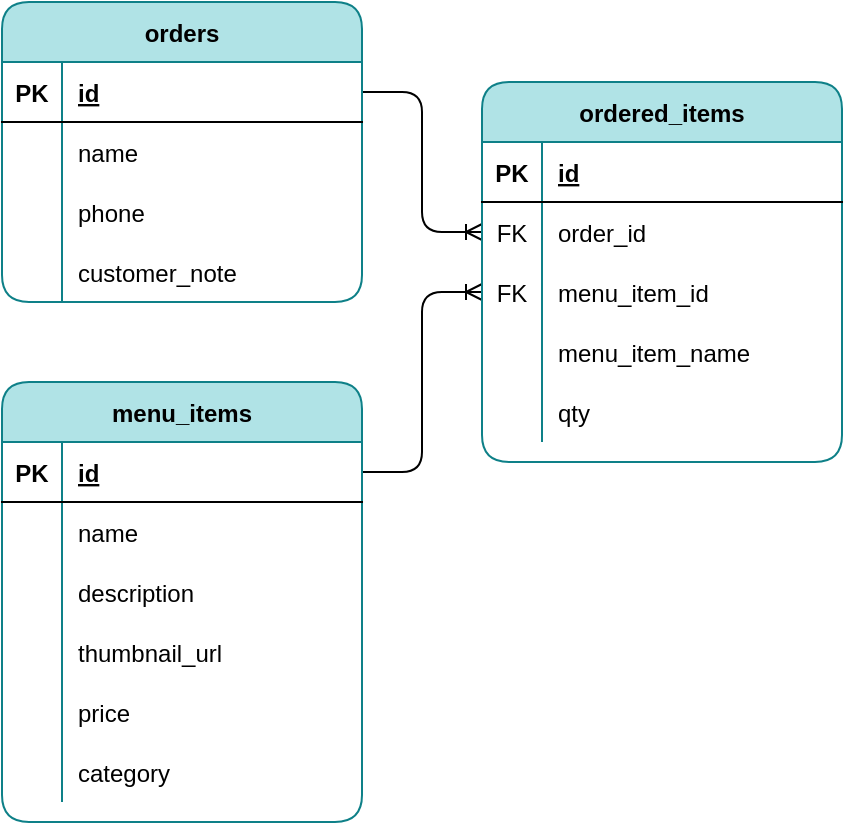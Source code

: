 <mxfile version="13.5.7" type="github">
  <diagram id="R2lEEEUBdFMjLlhIrx00" name="Page-1">
    <mxGraphModel dx="1138" dy="614" grid="1" gridSize="10" guides="1" tooltips="1" connect="1" arrows="1" fold="1" page="1" pageScale="1" pageWidth="850" pageHeight="1100" math="0" shadow="0" extFonts="Permanent Marker^https://fonts.googleapis.com/css?family=Permanent+Marker">
      <root>
        <mxCell id="0" />
        <mxCell id="1" parent="0" />
        <mxCell id="WOKz1QPU6Jla9YFI9S8J-139" value="" style="edgeStyle=entityRelationEdgeStyle;fontSize=12;html=1;endArrow=ERoneToMany;entryX=0;entryY=0.5;entryDx=0;entryDy=0;exitX=1;exitY=0.5;exitDx=0;exitDy=0;" parent="1" source="WOKz1QPU6Jla9YFI9S8J-94" target="WOKz1QPU6Jla9YFI9S8J-87" edge="1">
          <mxGeometry width="100" height="100" relative="1" as="geometry">
            <mxPoint x="340" y="390" as="sourcePoint" />
            <mxPoint x="440" y="290" as="targetPoint" />
          </mxGeometry>
        </mxCell>
        <mxCell id="WOKz1QPU6Jla9YFI9S8J-144" value="" style="edgeStyle=orthogonalEdgeStyle;fontSize=12;html=1;endArrow=ERoneToMany;entryX=0;entryY=0.5;entryDx=0;entryDy=0;exitX=1;exitY=0.5;exitDx=0;exitDy=0;" parent="1" source="WOKz1QPU6Jla9YFI9S8J-107" target="WOKz1QPU6Jla9YFI9S8J-84" edge="1">
          <mxGeometry width="100" height="100" relative="1" as="geometry">
            <mxPoint x="500" y="80" as="sourcePoint" />
            <mxPoint x="600" y="-20" as="targetPoint" />
          </mxGeometry>
        </mxCell>
        <mxCell id="WOKz1QPU6Jla9YFI9S8J-106" value="orders" style="shape=table;startSize=30;container=1;collapsible=1;childLayout=tableLayout;fixedRows=1;rowLines=0;fontStyle=1;align=center;resizeLast=1;fillColor=#b0e3e6;strokeColor=#0e8088;rounded=1;" parent="1" vertex="1">
          <mxGeometry x="40" y="40" width="180" height="150" as="geometry" />
        </mxCell>
        <mxCell id="WOKz1QPU6Jla9YFI9S8J-107" value="" style="shape=partialRectangle;collapsible=0;dropTarget=0;pointerEvents=0;fillColor=none;top=0;left=0;bottom=1;right=0;points=[[0,0.5],[1,0.5]];portConstraint=eastwest;rounded=1;" parent="WOKz1QPU6Jla9YFI9S8J-106" vertex="1">
          <mxGeometry y="30" width="180" height="30" as="geometry" />
        </mxCell>
        <mxCell id="WOKz1QPU6Jla9YFI9S8J-108" value="PK" style="shape=partialRectangle;connectable=0;fillColor=none;top=0;left=0;bottom=0;right=0;fontStyle=1;overflow=hidden;rounded=1;" parent="WOKz1QPU6Jla9YFI9S8J-107" vertex="1">
          <mxGeometry width="30" height="30" as="geometry" />
        </mxCell>
        <mxCell id="WOKz1QPU6Jla9YFI9S8J-109" value="id" style="shape=partialRectangle;connectable=0;fillColor=none;top=0;left=0;bottom=0;right=0;align=left;spacingLeft=6;fontStyle=5;overflow=hidden;rounded=1;" parent="WOKz1QPU6Jla9YFI9S8J-107" vertex="1">
          <mxGeometry x="30" width="150" height="30" as="geometry" />
        </mxCell>
        <mxCell id="WOKz1QPU6Jla9YFI9S8J-110" value="" style="shape=partialRectangle;collapsible=0;dropTarget=0;pointerEvents=0;fillColor=none;top=0;left=0;bottom=0;right=0;points=[[0,0.5],[1,0.5]];portConstraint=eastwest;rounded=1;" parent="WOKz1QPU6Jla9YFI9S8J-106" vertex="1">
          <mxGeometry y="60" width="180" height="30" as="geometry" />
        </mxCell>
        <mxCell id="WOKz1QPU6Jla9YFI9S8J-111" value="" style="shape=partialRectangle;connectable=0;fillColor=none;top=0;left=0;bottom=0;right=0;editable=1;overflow=hidden;rounded=1;" parent="WOKz1QPU6Jla9YFI9S8J-110" vertex="1">
          <mxGeometry width="30" height="30" as="geometry" />
        </mxCell>
        <mxCell id="WOKz1QPU6Jla9YFI9S8J-112" value="name" style="shape=partialRectangle;connectable=0;fillColor=none;top=0;left=0;bottom=0;right=0;align=left;spacingLeft=6;overflow=hidden;rounded=1;" parent="WOKz1QPU6Jla9YFI9S8J-110" vertex="1">
          <mxGeometry x="30" width="150" height="30" as="geometry" />
        </mxCell>
        <mxCell id="WOKz1QPU6Jla9YFI9S8J-113" value="" style="shape=partialRectangle;collapsible=0;dropTarget=0;pointerEvents=0;fillColor=none;top=0;left=0;bottom=0;right=0;points=[[0,0.5],[1,0.5]];portConstraint=eastwest;rounded=1;" parent="WOKz1QPU6Jla9YFI9S8J-106" vertex="1">
          <mxGeometry y="90" width="180" height="30" as="geometry" />
        </mxCell>
        <mxCell id="WOKz1QPU6Jla9YFI9S8J-114" value="" style="shape=partialRectangle;connectable=0;fillColor=none;top=0;left=0;bottom=0;right=0;editable=1;overflow=hidden;rounded=1;" parent="WOKz1QPU6Jla9YFI9S8J-113" vertex="1">
          <mxGeometry width="30" height="30" as="geometry" />
        </mxCell>
        <mxCell id="WOKz1QPU6Jla9YFI9S8J-115" value="phone" style="shape=partialRectangle;connectable=0;fillColor=none;top=0;left=0;bottom=0;right=0;align=left;spacingLeft=6;overflow=hidden;rounded=1;" parent="WOKz1QPU6Jla9YFI9S8J-113" vertex="1">
          <mxGeometry x="30" width="150" height="30" as="geometry" />
        </mxCell>
        <mxCell id="WOKz1QPU6Jla9YFI9S8J-131" value="" style="shape=partialRectangle;collapsible=0;dropTarget=0;pointerEvents=0;fillColor=none;top=0;left=0;bottom=0;right=0;points=[[0,0.5],[1,0.5]];portConstraint=eastwest;rounded=1;" parent="WOKz1QPU6Jla9YFI9S8J-106" vertex="1">
          <mxGeometry y="120" width="180" height="30" as="geometry" />
        </mxCell>
        <mxCell id="WOKz1QPU6Jla9YFI9S8J-132" value="" style="shape=partialRectangle;connectable=0;fillColor=none;top=0;left=0;bottom=0;right=0;editable=1;overflow=hidden;rounded=1;" parent="WOKz1QPU6Jla9YFI9S8J-131" vertex="1">
          <mxGeometry width="30" height="30" as="geometry" />
        </mxCell>
        <mxCell id="WOKz1QPU6Jla9YFI9S8J-133" value="customer_note" style="shape=partialRectangle;connectable=0;fillColor=none;top=0;left=0;bottom=0;right=0;align=left;spacingLeft=6;overflow=hidden;rounded=1;" parent="WOKz1QPU6Jla9YFI9S8J-131" vertex="1">
          <mxGeometry x="30" width="150" height="30" as="geometry" />
        </mxCell>
        <mxCell id="WOKz1QPU6Jla9YFI9S8J-93" value="menu_items" style="shape=table;startSize=30;container=1;collapsible=1;childLayout=tableLayout;fixedRows=1;rowLines=0;fontStyle=1;align=center;resizeLast=1;fillColor=#b0e3e6;strokeColor=#0e8088;rounded=1;" parent="1" vertex="1">
          <mxGeometry x="40" y="230" width="180" height="220" as="geometry" />
        </mxCell>
        <mxCell id="WOKz1QPU6Jla9YFI9S8J-94" value="" style="shape=partialRectangle;collapsible=0;dropTarget=0;pointerEvents=0;fillColor=none;top=0;left=0;bottom=1;right=0;points=[[0,0.5],[1,0.5]];portConstraint=eastwest;rounded=1;" parent="WOKz1QPU6Jla9YFI9S8J-93" vertex="1">
          <mxGeometry y="30" width="180" height="30" as="geometry" />
        </mxCell>
        <mxCell id="WOKz1QPU6Jla9YFI9S8J-95" value="PK" style="shape=partialRectangle;connectable=0;fillColor=none;top=0;left=0;bottom=0;right=0;fontStyle=1;overflow=hidden;rounded=1;" parent="WOKz1QPU6Jla9YFI9S8J-94" vertex="1">
          <mxGeometry width="30" height="30" as="geometry" />
        </mxCell>
        <mxCell id="WOKz1QPU6Jla9YFI9S8J-96" value="id" style="shape=partialRectangle;connectable=0;fillColor=none;top=0;left=0;bottom=0;right=0;align=left;spacingLeft=6;fontStyle=5;overflow=hidden;rounded=1;" parent="WOKz1QPU6Jla9YFI9S8J-94" vertex="1">
          <mxGeometry x="30" width="150" height="30" as="geometry" />
        </mxCell>
        <mxCell id="WOKz1QPU6Jla9YFI9S8J-97" value="" style="shape=partialRectangle;collapsible=0;dropTarget=0;pointerEvents=0;fillColor=none;top=0;left=0;bottom=0;right=0;points=[[0,0.5],[1,0.5]];portConstraint=eastwest;rounded=1;" parent="WOKz1QPU6Jla9YFI9S8J-93" vertex="1">
          <mxGeometry y="60" width="180" height="30" as="geometry" />
        </mxCell>
        <mxCell id="WOKz1QPU6Jla9YFI9S8J-98" value="" style="shape=partialRectangle;connectable=0;fillColor=none;top=0;left=0;bottom=0;right=0;editable=1;overflow=hidden;rounded=1;" parent="WOKz1QPU6Jla9YFI9S8J-97" vertex="1">
          <mxGeometry width="30" height="30" as="geometry" />
        </mxCell>
        <mxCell id="WOKz1QPU6Jla9YFI9S8J-99" value="name" style="shape=partialRectangle;connectable=0;fillColor=none;top=0;left=0;bottom=0;right=0;align=left;spacingLeft=6;overflow=hidden;rounded=1;" parent="WOKz1QPU6Jla9YFI9S8J-97" vertex="1">
          <mxGeometry x="30" width="150" height="30" as="geometry" />
        </mxCell>
        <mxCell id="WOKz1QPU6Jla9YFI9S8J-100" value="" style="shape=partialRectangle;collapsible=0;dropTarget=0;pointerEvents=0;fillColor=none;top=0;left=0;bottom=0;right=0;points=[[0,0.5],[1,0.5]];portConstraint=eastwest;rounded=1;" parent="WOKz1QPU6Jla9YFI9S8J-93" vertex="1">
          <mxGeometry y="90" width="180" height="30" as="geometry" />
        </mxCell>
        <mxCell id="WOKz1QPU6Jla9YFI9S8J-101" value="" style="shape=partialRectangle;connectable=0;fillColor=none;top=0;left=0;bottom=0;right=0;editable=1;overflow=hidden;rounded=1;" parent="WOKz1QPU6Jla9YFI9S8J-100" vertex="1">
          <mxGeometry width="30" height="30" as="geometry" />
        </mxCell>
        <mxCell id="WOKz1QPU6Jla9YFI9S8J-102" value="description" style="shape=partialRectangle;connectable=0;fillColor=none;top=0;left=0;bottom=0;right=0;align=left;spacingLeft=6;overflow=hidden;rounded=1;" parent="WOKz1QPU6Jla9YFI9S8J-100" vertex="1">
          <mxGeometry x="30" width="150" height="30" as="geometry" />
        </mxCell>
        <mxCell id="WOKz1QPU6Jla9YFI9S8J-103" value="" style="shape=partialRectangle;collapsible=0;dropTarget=0;pointerEvents=0;fillColor=none;top=0;left=0;bottom=0;right=0;points=[[0,0.5],[1,0.5]];portConstraint=eastwest;rounded=1;" parent="WOKz1QPU6Jla9YFI9S8J-93" vertex="1">
          <mxGeometry y="120" width="180" height="30" as="geometry" />
        </mxCell>
        <mxCell id="WOKz1QPU6Jla9YFI9S8J-104" value="" style="shape=partialRectangle;connectable=0;fillColor=none;top=0;left=0;bottom=0;right=0;editable=1;overflow=hidden;rounded=1;" parent="WOKz1QPU6Jla9YFI9S8J-103" vertex="1">
          <mxGeometry width="30" height="30" as="geometry" />
        </mxCell>
        <mxCell id="WOKz1QPU6Jla9YFI9S8J-105" value="thumbnail_url" style="shape=partialRectangle;connectable=0;fillColor=none;top=0;left=0;bottom=0;right=0;align=left;spacingLeft=6;overflow=hidden;rounded=1;" parent="WOKz1QPU6Jla9YFI9S8J-103" vertex="1">
          <mxGeometry x="30" width="150" height="30" as="geometry" />
        </mxCell>
        <mxCell id="WOKz1QPU6Jla9YFI9S8J-125" value="" style="shape=partialRectangle;collapsible=0;dropTarget=0;pointerEvents=0;fillColor=none;top=0;left=0;bottom=0;right=0;points=[[0,0.5],[1,0.5]];portConstraint=eastwest;rounded=1;" parent="WOKz1QPU6Jla9YFI9S8J-93" vertex="1">
          <mxGeometry y="150" width="180" height="30" as="geometry" />
        </mxCell>
        <mxCell id="WOKz1QPU6Jla9YFI9S8J-126" value="" style="shape=partialRectangle;connectable=0;fillColor=none;top=0;left=0;bottom=0;right=0;editable=1;overflow=hidden;rounded=1;" parent="WOKz1QPU6Jla9YFI9S8J-125" vertex="1">
          <mxGeometry width="30" height="30" as="geometry" />
        </mxCell>
        <mxCell id="WOKz1QPU6Jla9YFI9S8J-127" value="price" style="shape=partialRectangle;connectable=0;fillColor=none;top=0;left=0;bottom=0;right=0;align=left;spacingLeft=6;overflow=hidden;rounded=1;" parent="WOKz1QPU6Jla9YFI9S8J-125" vertex="1">
          <mxGeometry x="30" width="150" height="30" as="geometry" />
        </mxCell>
        <mxCell id="WOKz1QPU6Jla9YFI9S8J-128" value="" style="shape=partialRectangle;collapsible=0;dropTarget=0;pointerEvents=0;fillColor=none;top=0;left=0;bottom=0;right=0;points=[[0,0.5],[1,0.5]];portConstraint=eastwest;rounded=1;" parent="WOKz1QPU6Jla9YFI9S8J-93" vertex="1">
          <mxGeometry y="180" width="180" height="30" as="geometry" />
        </mxCell>
        <mxCell id="WOKz1QPU6Jla9YFI9S8J-129" value="" style="shape=partialRectangle;connectable=0;fillColor=none;top=0;left=0;bottom=0;right=0;editable=1;overflow=hidden;rounded=1;" parent="WOKz1QPU6Jla9YFI9S8J-128" vertex="1">
          <mxGeometry width="30" height="30" as="geometry" />
        </mxCell>
        <mxCell id="WOKz1QPU6Jla9YFI9S8J-130" value="category" style="shape=partialRectangle;connectable=0;fillColor=none;top=0;left=0;bottom=0;right=0;align=left;spacingLeft=6;overflow=hidden;rounded=1;" parent="WOKz1QPU6Jla9YFI9S8J-128" vertex="1">
          <mxGeometry x="30" width="150" height="30" as="geometry" />
        </mxCell>
        <mxCell id="WOKz1QPU6Jla9YFI9S8J-80" value="ordered_items" style="shape=table;startSize=30;container=1;collapsible=1;childLayout=tableLayout;fixedRows=1;rowLines=0;fontStyle=1;align=center;resizeLast=1;fillColor=#b0e3e6;strokeColor=#0e8088;rounded=1;" parent="1" vertex="1">
          <mxGeometry x="280" y="80" width="180" height="190" as="geometry" />
        </mxCell>
        <mxCell id="WOKz1QPU6Jla9YFI9S8J-81" value="" style="shape=partialRectangle;collapsible=0;dropTarget=0;pointerEvents=0;fillColor=none;top=0;left=0;bottom=1;right=0;points=[[0,0.5],[1,0.5]];portConstraint=eastwest;rounded=1;" parent="WOKz1QPU6Jla9YFI9S8J-80" vertex="1">
          <mxGeometry y="30" width="180" height="30" as="geometry" />
        </mxCell>
        <mxCell id="WOKz1QPU6Jla9YFI9S8J-82" value="PK" style="shape=partialRectangle;connectable=0;fillColor=none;top=0;left=0;bottom=0;right=0;fontStyle=1;overflow=hidden;rounded=1;" parent="WOKz1QPU6Jla9YFI9S8J-81" vertex="1">
          <mxGeometry width="30" height="30" as="geometry" />
        </mxCell>
        <mxCell id="WOKz1QPU6Jla9YFI9S8J-83" value="id" style="shape=partialRectangle;connectable=0;fillColor=none;top=0;left=0;bottom=0;right=0;align=left;spacingLeft=6;fontStyle=5;overflow=hidden;rounded=1;" parent="WOKz1QPU6Jla9YFI9S8J-81" vertex="1">
          <mxGeometry x="30" width="150" height="30" as="geometry" />
        </mxCell>
        <mxCell id="WOKz1QPU6Jla9YFI9S8J-84" value="" style="shape=partialRectangle;collapsible=0;dropTarget=0;pointerEvents=0;fillColor=none;top=0;left=0;bottom=0;right=0;points=[[0,0.5],[1,0.5]];portConstraint=eastwest;rounded=1;" parent="WOKz1QPU6Jla9YFI9S8J-80" vertex="1">
          <mxGeometry y="60" width="180" height="30" as="geometry" />
        </mxCell>
        <mxCell id="WOKz1QPU6Jla9YFI9S8J-85" value="FK" style="shape=partialRectangle;connectable=0;fillColor=none;top=0;left=0;bottom=0;right=0;editable=1;overflow=hidden;rounded=1;" parent="WOKz1QPU6Jla9YFI9S8J-84" vertex="1">
          <mxGeometry width="30" height="30" as="geometry" />
        </mxCell>
        <mxCell id="WOKz1QPU6Jla9YFI9S8J-86" value="order_id" style="shape=partialRectangle;connectable=0;fillColor=none;top=0;left=0;bottom=0;right=0;align=left;spacingLeft=6;overflow=hidden;rounded=1;" parent="WOKz1QPU6Jla9YFI9S8J-84" vertex="1">
          <mxGeometry x="30" width="150" height="30" as="geometry" />
        </mxCell>
        <mxCell id="WOKz1QPU6Jla9YFI9S8J-87" value="" style="shape=partialRectangle;collapsible=0;dropTarget=0;pointerEvents=0;fillColor=none;top=0;left=0;bottom=0;right=0;points=[[0,0.5],[1,0.5]];portConstraint=eastwest;rounded=1;" parent="WOKz1QPU6Jla9YFI9S8J-80" vertex="1">
          <mxGeometry y="90" width="180" height="30" as="geometry" />
        </mxCell>
        <mxCell id="WOKz1QPU6Jla9YFI9S8J-88" value="FK" style="shape=partialRectangle;connectable=0;fillColor=none;top=0;left=0;bottom=0;right=0;editable=1;overflow=hidden;rounded=1;" parent="WOKz1QPU6Jla9YFI9S8J-87" vertex="1">
          <mxGeometry width="30" height="30" as="geometry" />
        </mxCell>
        <mxCell id="WOKz1QPU6Jla9YFI9S8J-89" value="menu_item_id" style="shape=partialRectangle;connectable=0;fillColor=none;top=0;left=0;bottom=0;right=0;align=left;spacingLeft=6;overflow=hidden;rounded=1;" parent="WOKz1QPU6Jla9YFI9S8J-87" vertex="1">
          <mxGeometry x="30" width="150" height="30" as="geometry" />
        </mxCell>
        <mxCell id="bHga-x4o-pBAC3FSI0r1-1" value="" style="shape=partialRectangle;collapsible=0;dropTarget=0;pointerEvents=0;fillColor=none;top=0;left=0;bottom=0;right=0;points=[[0,0.5],[1,0.5]];portConstraint=eastwest;rounded=1;" vertex="1" parent="WOKz1QPU6Jla9YFI9S8J-80">
          <mxGeometry y="120" width="180" height="30" as="geometry" />
        </mxCell>
        <mxCell id="bHga-x4o-pBAC3FSI0r1-2" value="" style="shape=partialRectangle;connectable=0;fillColor=none;top=0;left=0;bottom=0;right=0;editable=1;overflow=hidden;rounded=1;" vertex="1" parent="bHga-x4o-pBAC3FSI0r1-1">
          <mxGeometry width="30" height="30" as="geometry" />
        </mxCell>
        <mxCell id="bHga-x4o-pBAC3FSI0r1-3" value="menu_item_name" style="shape=partialRectangle;connectable=0;fillColor=none;top=0;left=0;bottom=0;right=0;align=left;spacingLeft=6;overflow=hidden;rounded=1;" vertex="1" parent="bHga-x4o-pBAC3FSI0r1-1">
          <mxGeometry x="30" width="150" height="30" as="geometry" />
        </mxCell>
        <mxCell id="WOKz1QPU6Jla9YFI9S8J-90" value="" style="shape=partialRectangle;collapsible=0;dropTarget=0;pointerEvents=0;fillColor=none;top=0;left=0;bottom=0;right=0;points=[[0,0.5],[1,0.5]];portConstraint=eastwest;rounded=1;" parent="WOKz1QPU6Jla9YFI9S8J-80" vertex="1">
          <mxGeometry y="150" width="180" height="30" as="geometry" />
        </mxCell>
        <mxCell id="WOKz1QPU6Jla9YFI9S8J-91" value="" style="shape=partialRectangle;connectable=0;fillColor=none;top=0;left=0;bottom=0;right=0;editable=1;overflow=hidden;rounded=1;" parent="WOKz1QPU6Jla9YFI9S8J-90" vertex="1">
          <mxGeometry width="30" height="30" as="geometry" />
        </mxCell>
        <mxCell id="WOKz1QPU6Jla9YFI9S8J-92" value="qty" style="shape=partialRectangle;connectable=0;fillColor=none;top=0;left=0;bottom=0;right=0;align=left;spacingLeft=6;overflow=hidden;rounded=1;" parent="WOKz1QPU6Jla9YFI9S8J-90" vertex="1">
          <mxGeometry x="30" width="150" height="30" as="geometry" />
        </mxCell>
      </root>
    </mxGraphModel>
  </diagram>
</mxfile>
